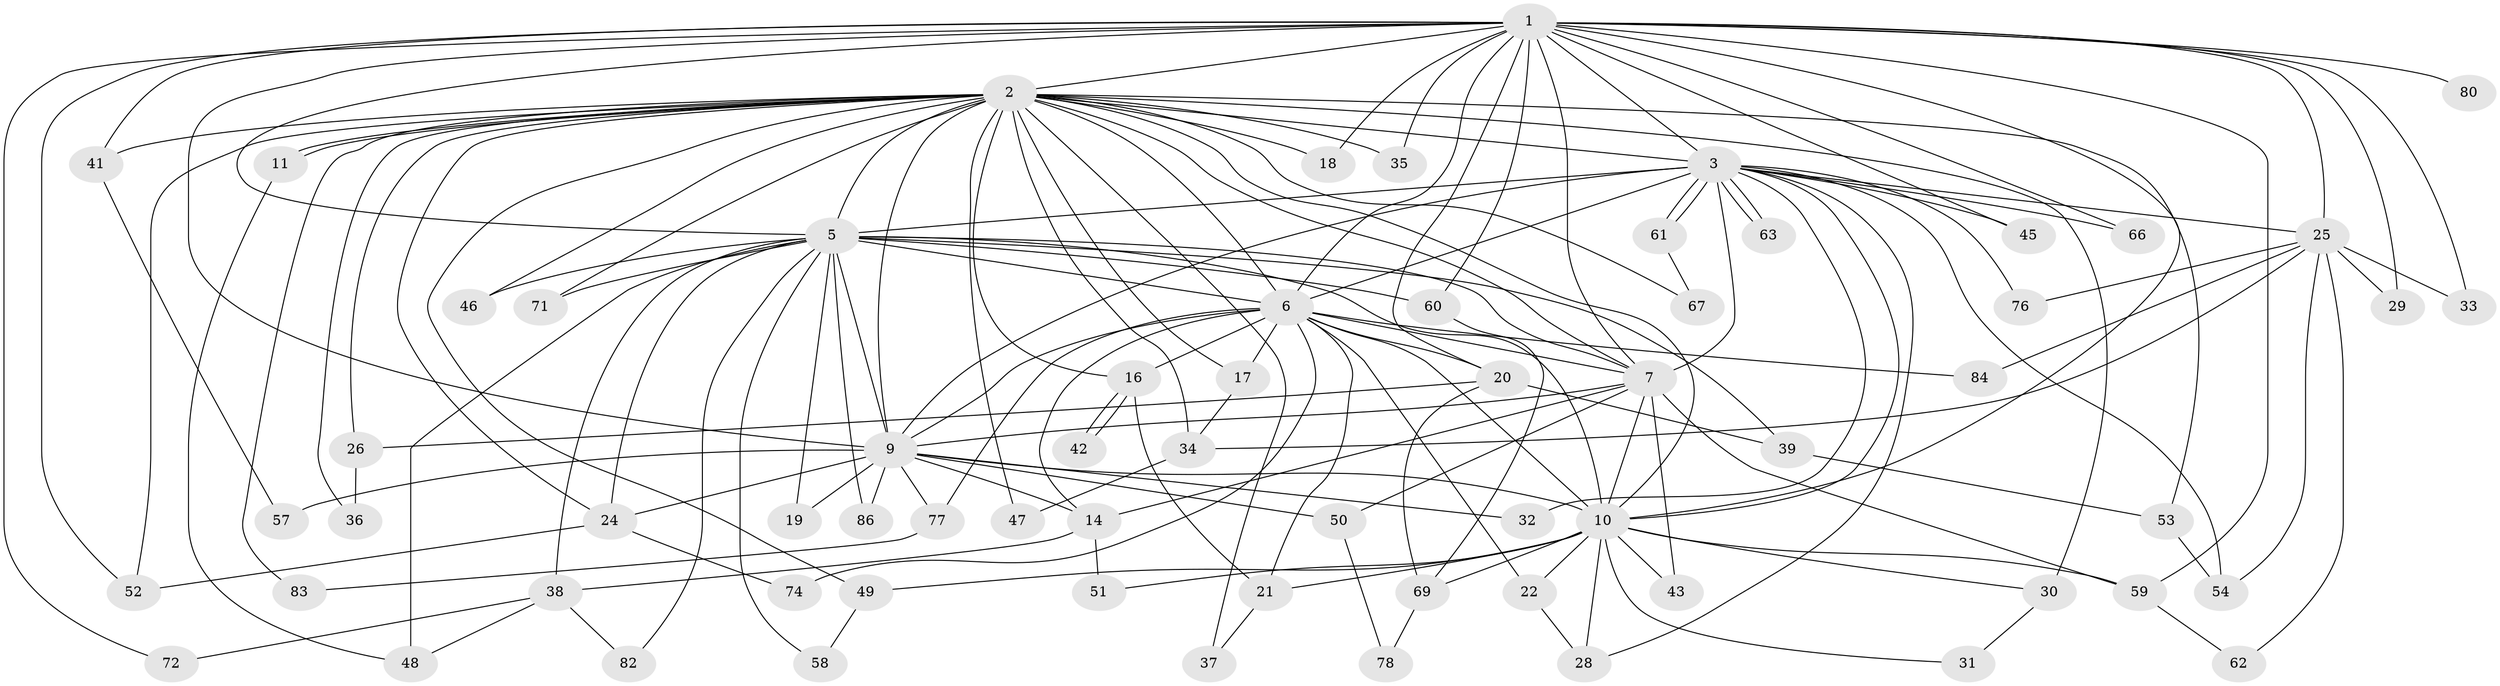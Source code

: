 // Generated by graph-tools (version 1.1) at 2025/51/02/27/25 19:51:50]
// undirected, 66 vertices, 153 edges
graph export_dot {
graph [start="1"]
  node [color=gray90,style=filled];
  1 [super="+8"];
  2 [super="+4"];
  3 [super="+13"];
  5 [super="+40"];
  6 [super="+65"];
  7 [super="+64"];
  9 [super="+12"];
  10 [super="+15"];
  11;
  14 [super="+27"];
  16;
  17 [super="+23"];
  18;
  19;
  20;
  21 [super="+70"];
  22;
  24 [super="+85"];
  25 [super="+44"];
  26;
  28 [super="+56"];
  29;
  30;
  31;
  32;
  33;
  34;
  35;
  36;
  37;
  38;
  39 [super="+68"];
  41;
  42;
  43;
  45;
  46;
  47;
  48 [super="+81"];
  49;
  50;
  51;
  52 [super="+55"];
  53;
  54 [super="+73"];
  57;
  58;
  59 [super="+75"];
  60;
  61;
  62;
  63;
  66;
  67;
  69 [super="+79"];
  71;
  72;
  74;
  76;
  77;
  78;
  80;
  82;
  83;
  84;
  86;
  1 -- 2 [weight=4];
  1 -- 3 [weight=3];
  1 -- 5 [weight=2];
  1 -- 6 [weight=2];
  1 -- 7 [weight=2];
  1 -- 9 [weight=2];
  1 -- 10 [weight=3];
  1 -- 18;
  1 -- 41;
  1 -- 45;
  1 -- 60;
  1 -- 80 [weight=2];
  1 -- 66;
  1 -- 72;
  1 -- 20;
  1 -- 25;
  1 -- 29;
  1 -- 33;
  1 -- 35;
  1 -- 52;
  1 -- 59;
  2 -- 3 [weight=2];
  2 -- 5 [weight=3];
  2 -- 6 [weight=2];
  2 -- 7 [weight=2];
  2 -- 9 [weight=3];
  2 -- 10 [weight=2];
  2 -- 11;
  2 -- 11;
  2 -- 16;
  2 -- 17;
  2 -- 26;
  2 -- 35;
  2 -- 36;
  2 -- 37;
  2 -- 46;
  2 -- 47;
  2 -- 53;
  2 -- 71;
  2 -- 83;
  2 -- 67;
  2 -- 18;
  2 -- 24;
  2 -- 30;
  2 -- 34;
  2 -- 41;
  2 -- 49;
  2 -- 52;
  3 -- 5;
  3 -- 6;
  3 -- 7;
  3 -- 9;
  3 -- 10;
  3 -- 25;
  3 -- 28;
  3 -- 45;
  3 -- 61;
  3 -- 61;
  3 -- 63;
  3 -- 63;
  3 -- 32;
  3 -- 66;
  3 -- 76;
  3 -- 54;
  5 -- 6;
  5 -- 7;
  5 -- 9;
  5 -- 10;
  5 -- 19;
  5 -- 38;
  5 -- 39 [weight=2];
  5 -- 46;
  5 -- 58;
  5 -- 60;
  5 -- 82;
  5 -- 86;
  5 -- 71;
  5 -- 48;
  5 -- 24;
  6 -- 7 [weight=2];
  6 -- 9;
  6 -- 10;
  6 -- 14;
  6 -- 16;
  6 -- 17 [weight=2];
  6 -- 20;
  6 -- 21;
  6 -- 22;
  6 -- 74;
  6 -- 77;
  6 -- 84;
  7 -- 9;
  7 -- 10;
  7 -- 43;
  7 -- 50;
  7 -- 59;
  7 -- 14 [weight=2];
  9 -- 10;
  9 -- 14;
  9 -- 24;
  9 -- 32;
  9 -- 50;
  9 -- 57;
  9 -- 77;
  9 -- 86;
  9 -- 19;
  10 -- 22;
  10 -- 30;
  10 -- 49;
  10 -- 51;
  10 -- 59;
  10 -- 69;
  10 -- 43;
  10 -- 31;
  10 -- 28;
  10 -- 21;
  11 -- 48;
  14 -- 38;
  14 -- 51;
  16 -- 21;
  16 -- 42;
  16 -- 42;
  17 -- 34;
  20 -- 26;
  20 -- 39;
  20 -- 69;
  21 -- 37;
  22 -- 28;
  24 -- 52;
  24 -- 74;
  25 -- 29;
  25 -- 33;
  25 -- 54;
  25 -- 34;
  25 -- 84;
  25 -- 76;
  25 -- 62;
  26 -- 36;
  30 -- 31;
  34 -- 47;
  38 -- 48;
  38 -- 72;
  38 -- 82;
  39 -- 53;
  41 -- 57;
  49 -- 58;
  50 -- 78;
  53 -- 54;
  59 -- 62;
  60 -- 69;
  61 -- 67;
  69 -- 78;
  77 -- 83;
}
